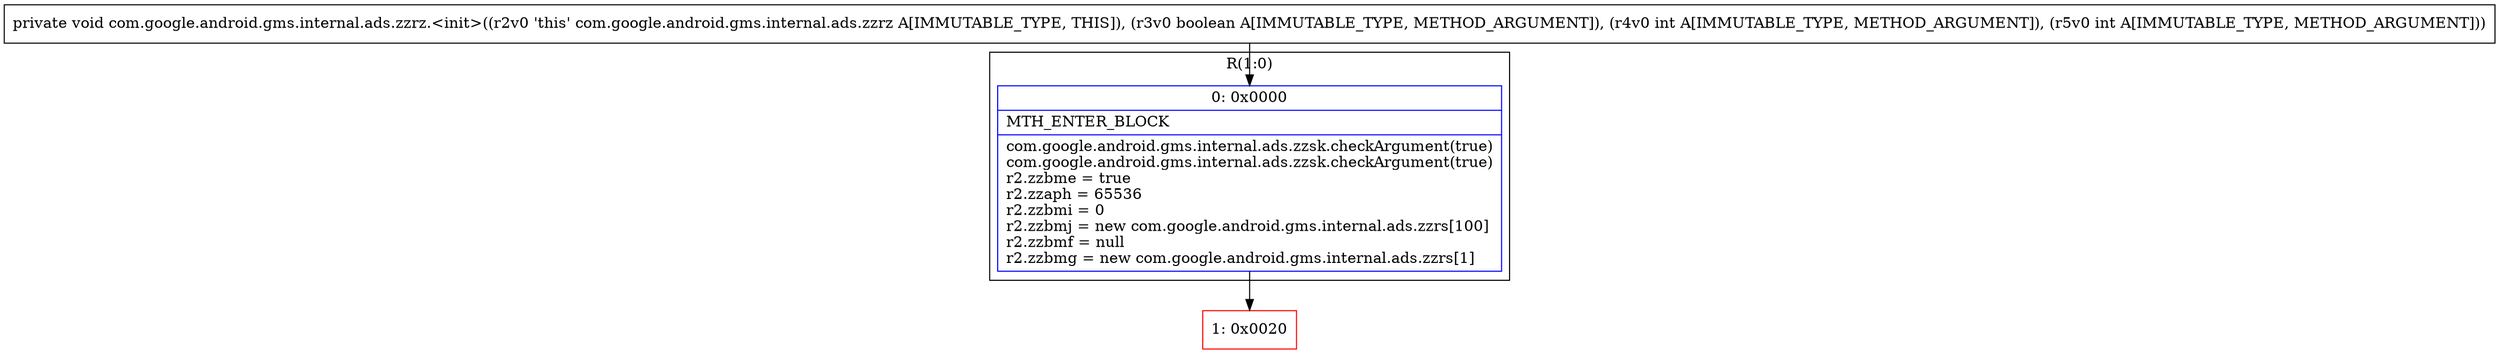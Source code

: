 digraph "CFG forcom.google.android.gms.internal.ads.zzrz.\<init\>(ZII)V" {
subgraph cluster_Region_1736471234 {
label = "R(1:0)";
node [shape=record,color=blue];
Node_0 [shape=record,label="{0\:\ 0x0000|MTH_ENTER_BLOCK\l|com.google.android.gms.internal.ads.zzsk.checkArgument(true)\lcom.google.android.gms.internal.ads.zzsk.checkArgument(true)\lr2.zzbme = true\lr2.zzaph = 65536\lr2.zzbmi = 0\lr2.zzbmj = new com.google.android.gms.internal.ads.zzrs[100]\lr2.zzbmf = null\lr2.zzbmg = new com.google.android.gms.internal.ads.zzrs[1]\l}"];
}
Node_1 [shape=record,color=red,label="{1\:\ 0x0020}"];
MethodNode[shape=record,label="{private void com.google.android.gms.internal.ads.zzrz.\<init\>((r2v0 'this' com.google.android.gms.internal.ads.zzrz A[IMMUTABLE_TYPE, THIS]), (r3v0 boolean A[IMMUTABLE_TYPE, METHOD_ARGUMENT]), (r4v0 int A[IMMUTABLE_TYPE, METHOD_ARGUMENT]), (r5v0 int A[IMMUTABLE_TYPE, METHOD_ARGUMENT])) }"];
MethodNode -> Node_0;
Node_0 -> Node_1;
}

